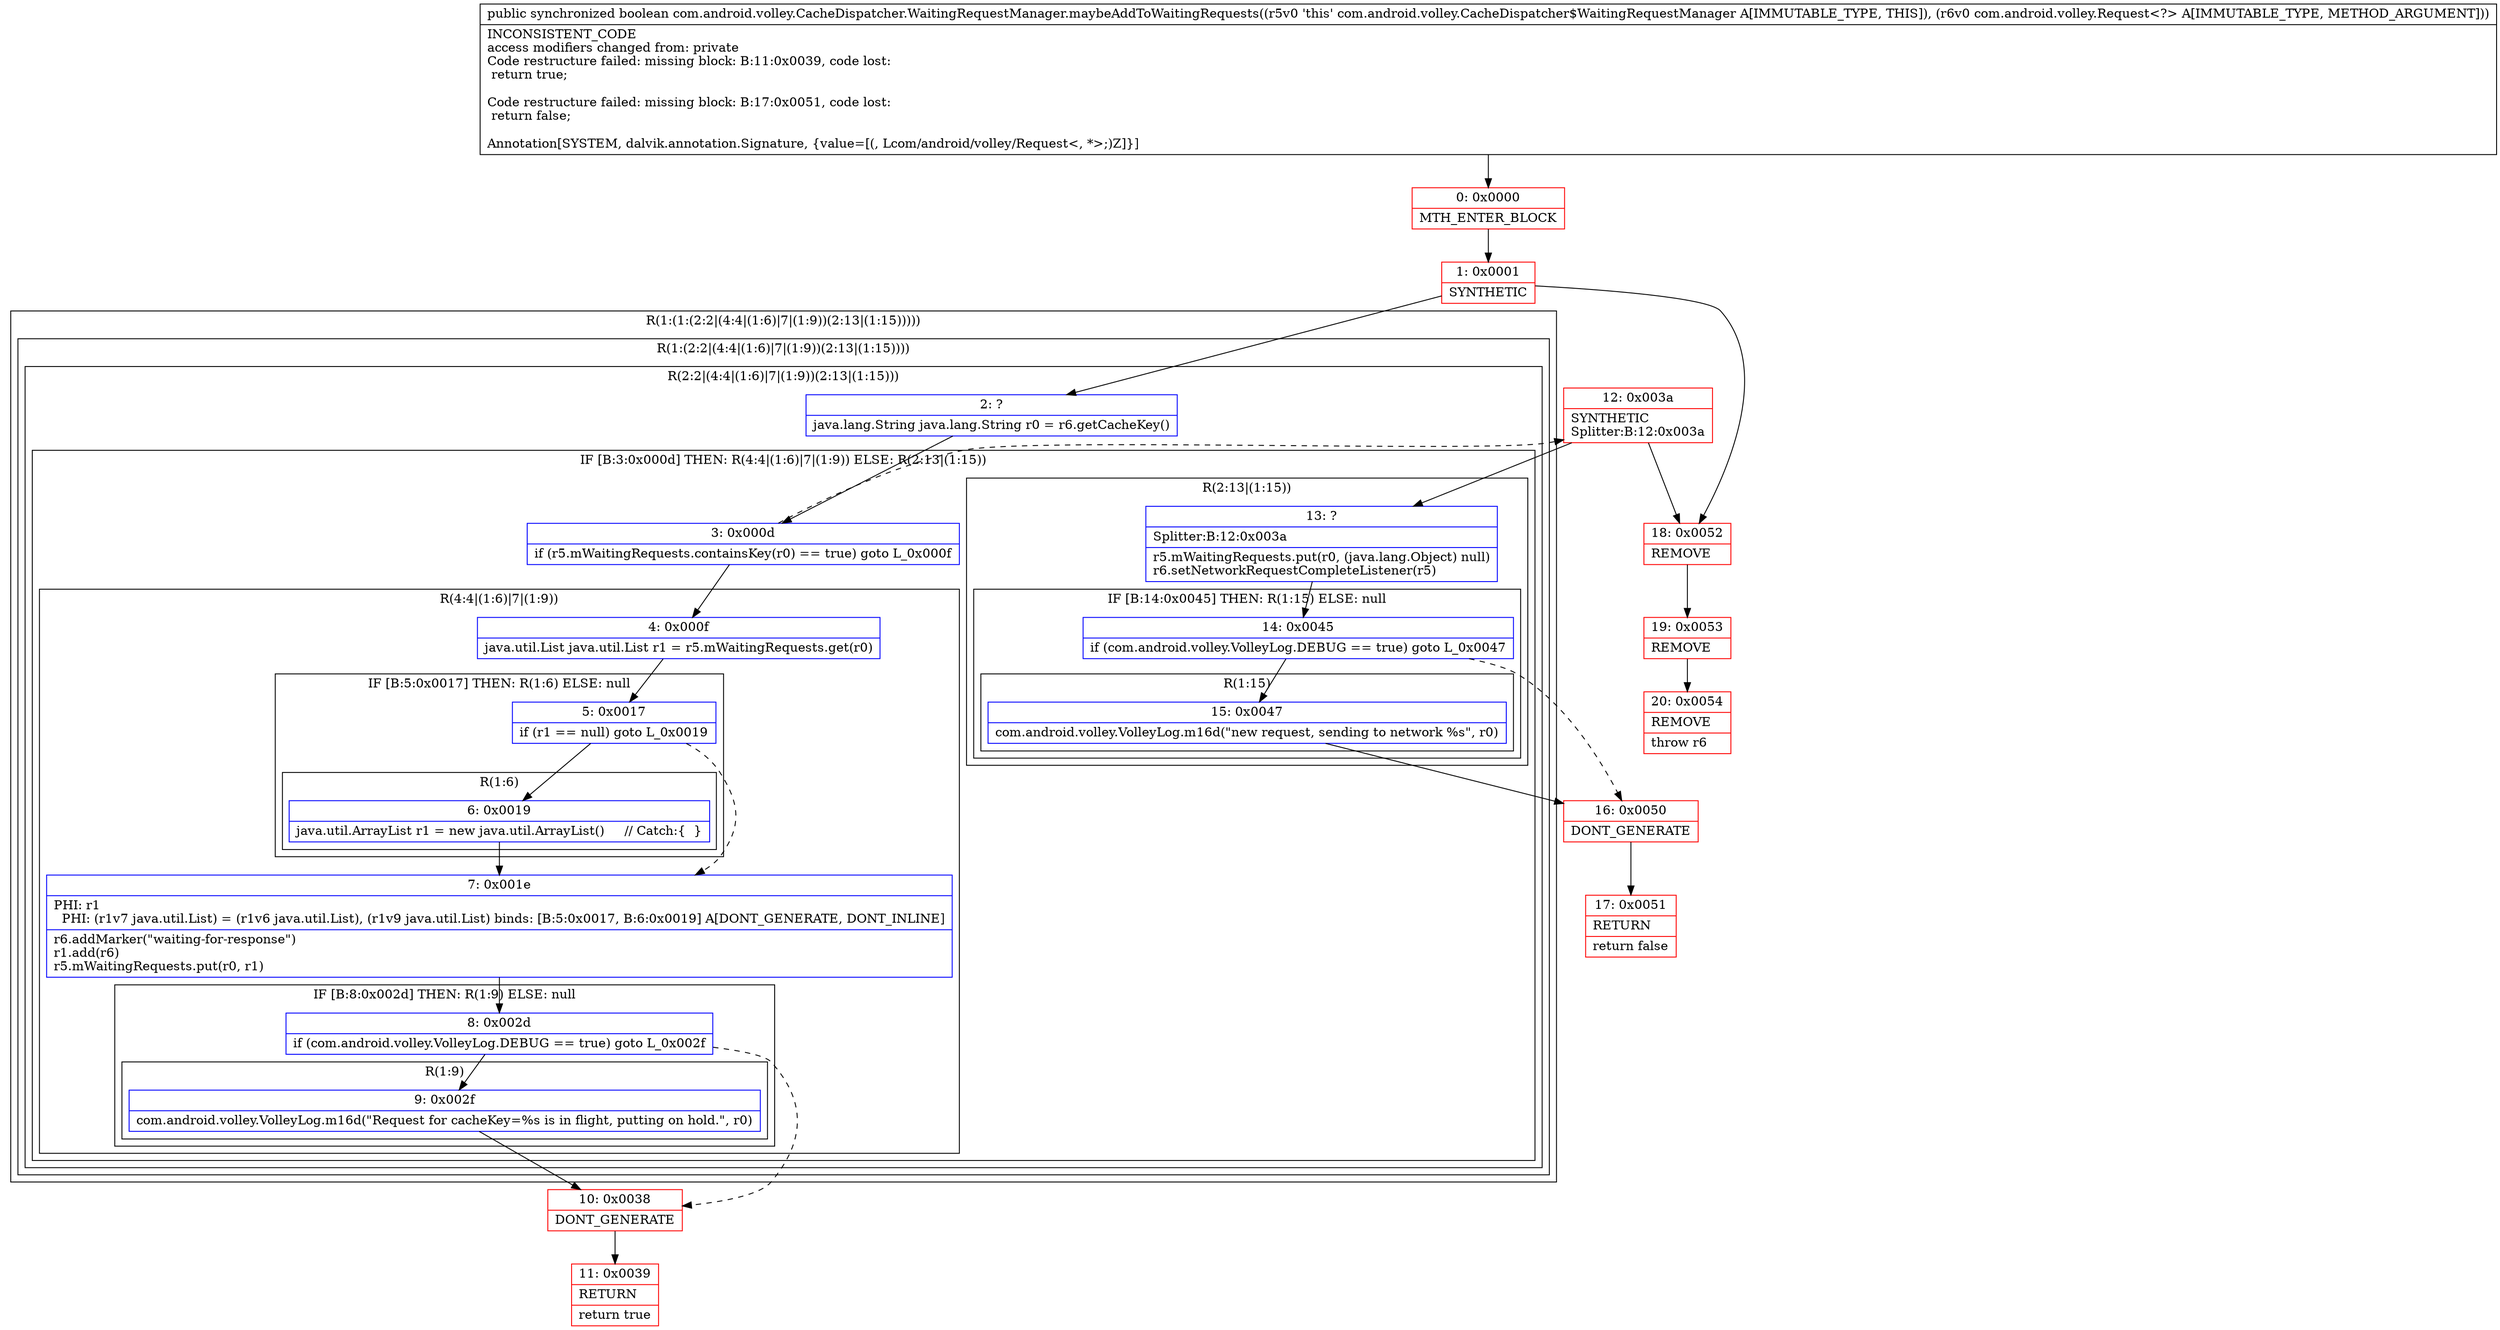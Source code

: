 digraph "CFG forcom.android.volley.CacheDispatcher.WaitingRequestManager.maybeAddToWaitingRequests(Lcom\/android\/volley\/Request;)Z" {
subgraph cluster_Region_1222617158 {
label = "R(1:(1:(2:2|(4:4|(1:6)|7|(1:9))(2:13|(1:15)))))";
node [shape=record,color=blue];
subgraph cluster_Region_449138501 {
label = "R(1:(2:2|(4:4|(1:6)|7|(1:9))(2:13|(1:15))))";
node [shape=record,color=blue];
subgraph cluster_Region_1368492621 {
label = "R(2:2|(4:4|(1:6)|7|(1:9))(2:13|(1:15)))";
node [shape=record,color=blue];
Node_2 [shape=record,label="{2\:\ ?|java.lang.String java.lang.String r0 = r6.getCacheKey()\l}"];
subgraph cluster_IfRegion_2002157314 {
label = "IF [B:3:0x000d] THEN: R(4:4|(1:6)|7|(1:9)) ELSE: R(2:13|(1:15))";
node [shape=record,color=blue];
Node_3 [shape=record,label="{3\:\ 0x000d|if (r5.mWaitingRequests.containsKey(r0) == true) goto L_0x000f\l}"];
subgraph cluster_Region_389646528 {
label = "R(4:4|(1:6)|7|(1:9))";
node [shape=record,color=blue];
Node_4 [shape=record,label="{4\:\ 0x000f|java.util.List java.util.List r1 = r5.mWaitingRequests.get(r0)\l}"];
subgraph cluster_IfRegion_1002947255 {
label = "IF [B:5:0x0017] THEN: R(1:6) ELSE: null";
node [shape=record,color=blue];
Node_5 [shape=record,label="{5\:\ 0x0017|if (r1 == null) goto L_0x0019\l}"];
subgraph cluster_Region_1053762253 {
label = "R(1:6)";
node [shape=record,color=blue];
Node_6 [shape=record,label="{6\:\ 0x0019|java.util.ArrayList r1 = new java.util.ArrayList()     \/\/ Catch:\{  \}\l}"];
}
}
Node_7 [shape=record,label="{7\:\ 0x001e|PHI: r1 \l  PHI: (r1v7 java.util.List) = (r1v6 java.util.List), (r1v9 java.util.List) binds: [B:5:0x0017, B:6:0x0019] A[DONT_GENERATE, DONT_INLINE]\l|r6.addMarker(\"waiting\-for\-response\")\lr1.add(r6)\lr5.mWaitingRequests.put(r0, r1)\l}"];
subgraph cluster_IfRegion_1466755409 {
label = "IF [B:8:0x002d] THEN: R(1:9) ELSE: null";
node [shape=record,color=blue];
Node_8 [shape=record,label="{8\:\ 0x002d|if (com.android.volley.VolleyLog.DEBUG == true) goto L_0x002f\l}"];
subgraph cluster_Region_2090807897 {
label = "R(1:9)";
node [shape=record,color=blue];
Node_9 [shape=record,label="{9\:\ 0x002f|com.android.volley.VolleyLog.m16d(\"Request for cacheKey=%s is in flight, putting on hold.\", r0)\l}"];
}
}
}
subgraph cluster_Region_562105445 {
label = "R(2:13|(1:15))";
node [shape=record,color=blue];
Node_13 [shape=record,label="{13\:\ ?|Splitter:B:12:0x003a\l|r5.mWaitingRequests.put(r0, (java.lang.Object) null)\lr6.setNetworkRequestCompleteListener(r5)\l}"];
subgraph cluster_IfRegion_1171468287 {
label = "IF [B:14:0x0045] THEN: R(1:15) ELSE: null";
node [shape=record,color=blue];
Node_14 [shape=record,label="{14\:\ 0x0045|if (com.android.volley.VolleyLog.DEBUG == true) goto L_0x0047\l}"];
subgraph cluster_Region_1709951288 {
label = "R(1:15)";
node [shape=record,color=blue];
Node_15 [shape=record,label="{15\:\ 0x0047|com.android.volley.VolleyLog.m16d(\"new request, sending to network %s\", r0)\l}"];
}
}
}
}
}
}
}
Node_0 [shape=record,color=red,label="{0\:\ 0x0000|MTH_ENTER_BLOCK\l}"];
Node_1 [shape=record,color=red,label="{1\:\ 0x0001|SYNTHETIC\l}"];
Node_10 [shape=record,color=red,label="{10\:\ 0x0038|DONT_GENERATE\l}"];
Node_11 [shape=record,color=red,label="{11\:\ 0x0039|RETURN\l|return true\l}"];
Node_12 [shape=record,color=red,label="{12\:\ 0x003a|SYNTHETIC\lSplitter:B:12:0x003a\l}"];
Node_16 [shape=record,color=red,label="{16\:\ 0x0050|DONT_GENERATE\l}"];
Node_17 [shape=record,color=red,label="{17\:\ 0x0051|RETURN\l|return false\l}"];
Node_18 [shape=record,color=red,label="{18\:\ 0x0052|REMOVE\l}"];
Node_19 [shape=record,color=red,label="{19\:\ 0x0053|REMOVE\l}"];
Node_20 [shape=record,color=red,label="{20\:\ 0x0054|REMOVE\l|throw r6\l}"];
MethodNode[shape=record,label="{public synchronized boolean com.android.volley.CacheDispatcher.WaitingRequestManager.maybeAddToWaitingRequests((r5v0 'this' com.android.volley.CacheDispatcher$WaitingRequestManager A[IMMUTABLE_TYPE, THIS]), (r6v0 com.android.volley.Request\<?\> A[IMMUTABLE_TYPE, METHOD_ARGUMENT]))  | INCONSISTENT_CODE\laccess modifiers changed from: private\lCode restructure failed: missing block: B:11:0x0039, code lost:\l    return true;\l\lCode restructure failed: missing block: B:17:0x0051, code lost:\l    return false;\l\lAnnotation[SYSTEM, dalvik.annotation.Signature, \{value=[(, Lcom\/android\/volley\/Request\<, *\>;)Z]\}]\l}"];
MethodNode -> Node_0;
Node_2 -> Node_3;
Node_3 -> Node_4;
Node_3 -> Node_12[style=dashed];
Node_4 -> Node_5;
Node_5 -> Node_6;
Node_5 -> Node_7[style=dashed];
Node_6 -> Node_7;
Node_7 -> Node_8;
Node_8 -> Node_9;
Node_8 -> Node_10[style=dashed];
Node_9 -> Node_10;
Node_13 -> Node_14;
Node_14 -> Node_15;
Node_14 -> Node_16[style=dashed];
Node_15 -> Node_16;
Node_0 -> Node_1;
Node_1 -> Node_2;
Node_1 -> Node_18;
Node_10 -> Node_11;
Node_12 -> Node_13;
Node_12 -> Node_18;
Node_16 -> Node_17;
Node_18 -> Node_19;
Node_19 -> Node_20;
}

